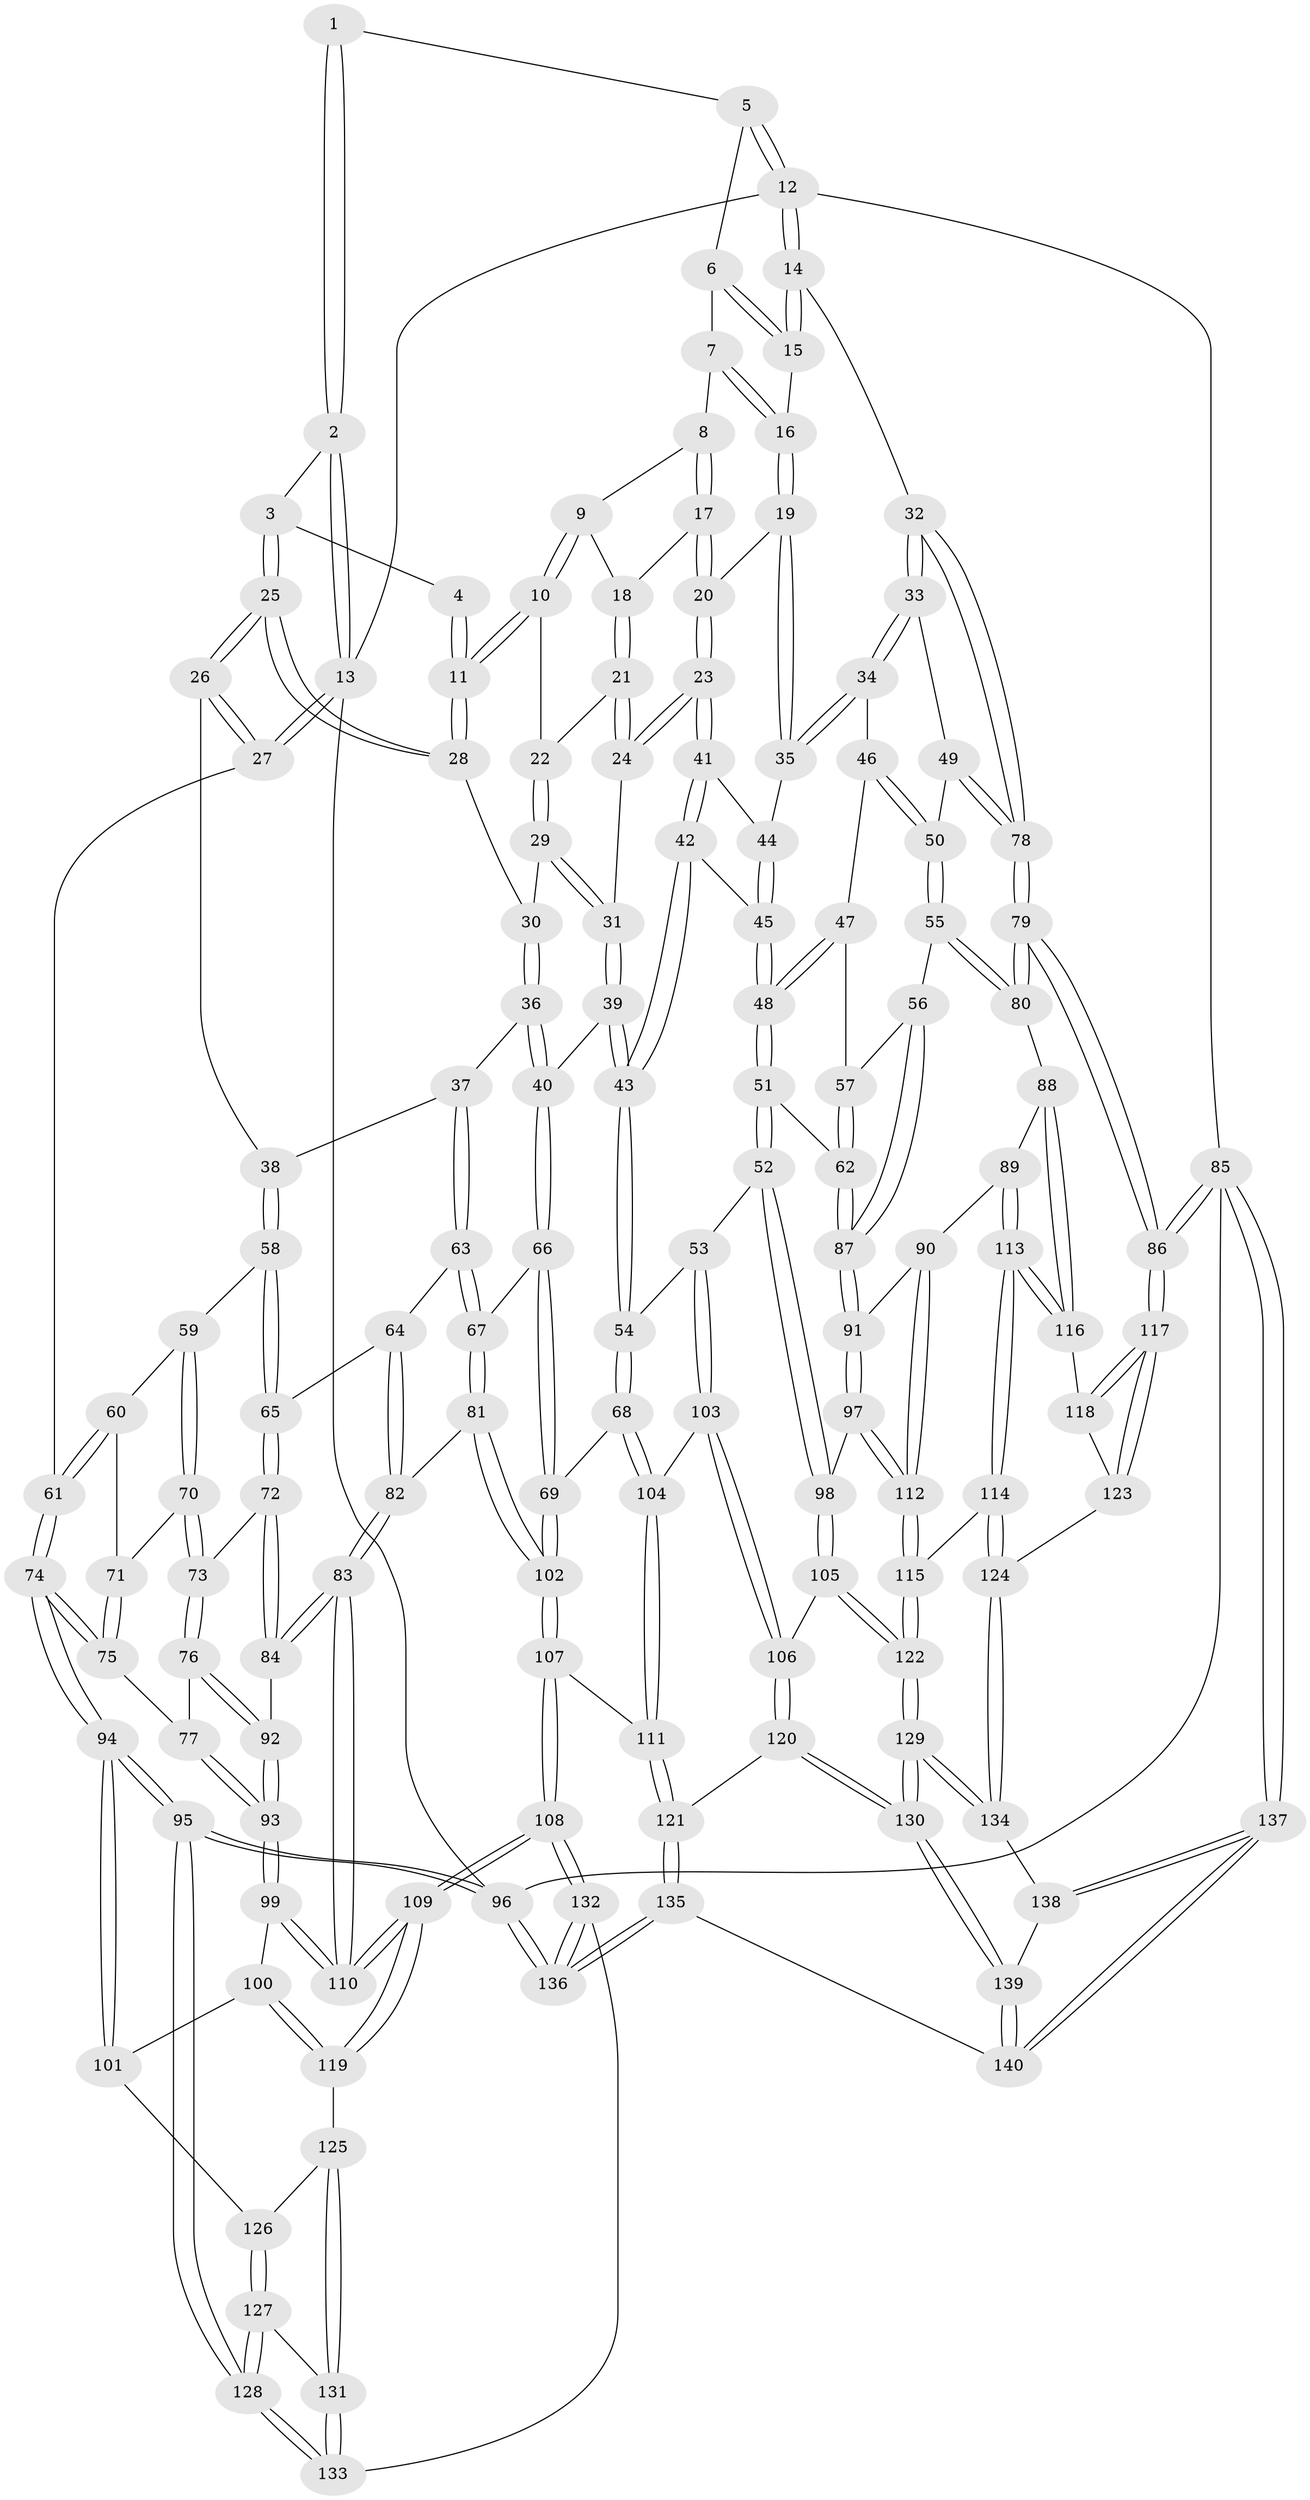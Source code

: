 // Generated by graph-tools (version 1.1) at 2025/27/03/15/25 16:27:56]
// undirected, 140 vertices, 347 edges
graph export_dot {
graph [start="1"]
  node [color=gray90,style=filled];
  1 [pos="+0.3344125102784252+0"];
  2 [pos="+0+0"];
  3 [pos="+0.20529463850612145+0.1132005378291378"];
  4 [pos="+0.333832500360751+0"];
  5 [pos="+0.6533900256688019+0"];
  6 [pos="+0.6380008503699633+0"];
  7 [pos="+0.6260700425388568+0"];
  8 [pos="+0.6091531386384191+0.012471352070853488"];
  9 [pos="+0.4922303864832027+0.08768861865690807"];
  10 [pos="+0.40745024190219215+0.10223925915280531"];
  11 [pos="+0.3742767076159102+0.08919153981476759"];
  12 [pos="+1+0"];
  13 [pos="+0+0"];
  14 [pos="+1+0"];
  15 [pos="+0.7861936339661738+0.12524941017176508"];
  16 [pos="+0.7210813171227353+0.17084316999701826"];
  17 [pos="+0.5996032252106337+0.060410372312414404"];
  18 [pos="+0.50869915601721+0.15304712927798406"];
  19 [pos="+0.7210151323983481+0.17147750940150283"];
  20 [pos="+0.5788249824815553+0.23444150166707192"];
  21 [pos="+0.5075745091591368+0.18857947286105803"];
  22 [pos="+0.420012339242677+0.12059828262342355"];
  23 [pos="+0.5785686860140232+0.23481962705045548"];
  24 [pos="+0.5246312599329332+0.22328018341647177"];
  25 [pos="+0.19883915578338276+0.23208049968951816"];
  26 [pos="+0.18536330919461932+0.2460720270279086"];
  27 [pos="+0+0.02432519967590714"];
  28 [pos="+0.3022906273911044+0.18612406155405298"];
  29 [pos="+0.4417492057854323+0.2324448569728977"];
  30 [pos="+0.39732751001299704+0.24046653549188582"];
  31 [pos="+0.4790426836580376+0.2401672396919913"];
  32 [pos="+1+0.11462656852979998"];
  33 [pos="+1+0.1291465515297082"];
  34 [pos="+0.8231748852506937+0.2866013503970518"];
  35 [pos="+0.7812488191535707+0.26683662988456147"];
  36 [pos="+0.38885118437952326+0.3580590707667198"];
  37 [pos="+0.23873980184063145+0.3282632800037671"];
  38 [pos="+0.19316306954229226+0.2893149942971165"];
  39 [pos="+0.4437582347154204+0.3705473702863297"];
  40 [pos="+0.41643655251156697+0.37862456152682467"];
  41 [pos="+0.5803000141992172+0.2398967804254471"];
  42 [pos="+0.5899961296247018+0.3361342782464706"];
  43 [pos="+0.5431681125138066+0.38430773985536465"];
  44 [pos="+0.7424608473291276+0.27901379131528325"];
  45 [pos="+0.6429691766015374+0.35456451348681983"];
  46 [pos="+0.8195682534801122+0.3007205909821416"];
  47 [pos="+0.7404544066893808+0.3921251844770827"];
  48 [pos="+0.6792870369188545+0.394799887611787"];
  49 [pos="+0.8721281942865005+0.4581043810700701"];
  50 [pos="+0.8545990881908722+0.46303939293562446"];
  51 [pos="+0.660058625225304+0.5119821445038675"];
  52 [pos="+0.633460916666277+0.5267619509710174"];
  53 [pos="+0.5936202710023879+0.5274924820300725"];
  54 [pos="+0.5486756687848973+0.4199775562208315"];
  55 [pos="+0.8509157163878588+0.46786667555050804"];
  56 [pos="+0.8221681774127411+0.4828643183063024"];
  57 [pos="+0.7516154100610769+0.41554694835684"];
  58 [pos="+0.16349236386254912+0.3344017316648245"];
  59 [pos="+0.09085028608777566+0.400614916570184"];
  60 [pos="+0.07401453454688448+0.40419084698209234"];
  61 [pos="+0+0.30222622220179324"];
  62 [pos="+0.6997937044944107+0.5139767115425223"];
  63 [pos="+0.27730013743605214+0.458349685370003"];
  64 [pos="+0.21471323272031864+0.5000494068657344"];
  65 [pos="+0.18346212623254712+0.4962806075462096"];
  66 [pos="+0.38690974165992315+0.5182541307192027"];
  67 [pos="+0.35726589653567253+0.5167203760590808"];
  68 [pos="+0.3998809652580029+0.5302611634607944"];
  69 [pos="+0.3988002607693952+0.5297394554257062"];
  70 [pos="+0.10816732974200087+0.47997746911465156"];
  71 [pos="+0.019482029357615453+0.48006646837926825"];
  72 [pos="+0.1467592796622476+0.5196609052544502"];
  73 [pos="+0.1096389103943084+0.4865060355151423"];
  74 [pos="+0+0.559158969139807"];
  75 [pos="+0+0.5214158883684311"];
  76 [pos="+0.02891365678761577+0.5287449275055384"];
  77 [pos="+0.011319449900323778+0.5274526219732132"];
  78 [pos="+1+0.5465801639779604"];
  79 [pos="+1+0.555682622354361"];
  80 [pos="+0.9421547751846188+0.596936573686398"];
  81 [pos="+0.26907428771691533+0.5810097150778589"];
  82 [pos="+0.2460901368520949+0.58086819842847"];
  83 [pos="+0.17419286692790886+0.6221981808831172"];
  84 [pos="+0.1373461344045462+0.5804930057493732"];
  85 [pos="+1+1"];
  86 [pos="+1+0.7632733957092402"];
  87 [pos="+0.7813459687787254+0.5345147985211948"];
  88 [pos="+0.9421438326437368+0.5969437216968544"];
  89 [pos="+0.8914565366366128+0.6115735933400622"];
  90 [pos="+0.8415219093876265+0.6066787514316301"];
  91 [pos="+0.7829681117005005+0.5411638256410058"];
  92 [pos="+0.12018775180284043+0.581089470549249"];
  93 [pos="+0.062044392869343976+0.6182741732963054"];
  94 [pos="+0+0.670810328587238"];
  95 [pos="+0+1"];
  96 [pos="+0+1"];
  97 [pos="+0.7236378974158171+0.6512078810167885"];
  98 [pos="+0.6851836690982991+0.6376004182067769"];
  99 [pos="+0.043534752940518284+0.644536591183551"];
  100 [pos="+0.03904153410150922+0.6472502296497544"];
  101 [pos="+0+0.6846295864718188"];
  102 [pos="+0.319037305792463+0.7001108517857773"];
  103 [pos="+0.517723270391664+0.592996337360827"];
  104 [pos="+0.4699289878520258+0.5795143439778406"];
  105 [pos="+0.565716289418915+0.7212975468683573"];
  106 [pos="+0.5545792255878197+0.7188963549787761"];
  107 [pos="+0.3178388496805865+0.7724462543662709"];
  108 [pos="+0.2620817336011534+0.7934550939042306"];
  109 [pos="+0.18830152034387443+0.751882591289542"];
  110 [pos="+0.17332676514063305+0.6809557336253392"];
  111 [pos="+0.33764960474453665+0.774447475088263"];
  112 [pos="+0.7716886685338236+0.7241919504741555"];
  113 [pos="+0.870175048735609+0.7093552042837971"];
  114 [pos="+0.8170982717026292+0.7797501320427468"];
  115 [pos="+0.7781066063610028+0.7652985038370312"];
  116 [pos="+0.9272069350279429+0.6884886809344243"];
  117 [pos="+1+0.7651609598234825"];
  118 [pos="+0.9372410789434864+0.7028259879142371"];
  119 [pos="+0.15083919242768373+0.7606715642430802"];
  120 [pos="+0.4561361482994859+0.8102904894005514"];
  121 [pos="+0.4425281124754992+0.8128846988803893"];
  122 [pos="+0.6942001904300659+0.8066602953110353"];
  123 [pos="+0.8956538585897315+0.8007196212050396"];
  124 [pos="+0.857169403602278+0.8123852605864476"];
  125 [pos="+0.1339118940411532+0.7663963320542334"];
  126 [pos="+0+0.7129822628241463"];
  127 [pos="+0.057895146698315816+0.8465257115421031"];
  128 [pos="+0+1"];
  129 [pos="+0.6492830495513191+0.9556409335248996"];
  130 [pos="+0.6365937248098198+0.973505501035063"];
  131 [pos="+0.0613067469777099+0.8440539204530472"];
  132 [pos="+0.24194464532058585+0.8924684402806758"];
  133 [pos="+0.17674705662744977+0.9107989602256444"];
  134 [pos="+0.872075838527204+0.917301105373439"];
  135 [pos="+0.38183026244466717+1"];
  136 [pos="+0.3355434671199446+1"];
  137 [pos="+1+1"];
  138 [pos="+0.8846183126143066+0.9363938247721801"];
  139 [pos="+0.6238448290426591+1"];
  140 [pos="+0.6001758239317124+1"];
  1 -- 2;
  1 -- 2;
  1 -- 5;
  2 -- 3;
  2 -- 13;
  2 -- 13;
  3 -- 4;
  3 -- 25;
  3 -- 25;
  4 -- 11;
  4 -- 11;
  5 -- 6;
  5 -- 12;
  5 -- 12;
  6 -- 7;
  6 -- 15;
  6 -- 15;
  7 -- 8;
  7 -- 16;
  7 -- 16;
  8 -- 9;
  8 -- 17;
  8 -- 17;
  9 -- 10;
  9 -- 10;
  9 -- 18;
  10 -- 11;
  10 -- 11;
  10 -- 22;
  11 -- 28;
  11 -- 28;
  12 -- 13;
  12 -- 14;
  12 -- 14;
  12 -- 85;
  13 -- 27;
  13 -- 27;
  13 -- 96;
  14 -- 15;
  14 -- 15;
  14 -- 32;
  15 -- 16;
  16 -- 19;
  16 -- 19;
  17 -- 18;
  17 -- 20;
  17 -- 20;
  18 -- 21;
  18 -- 21;
  19 -- 20;
  19 -- 35;
  19 -- 35;
  20 -- 23;
  20 -- 23;
  21 -- 22;
  21 -- 24;
  21 -- 24;
  22 -- 29;
  22 -- 29;
  23 -- 24;
  23 -- 24;
  23 -- 41;
  23 -- 41;
  24 -- 31;
  25 -- 26;
  25 -- 26;
  25 -- 28;
  25 -- 28;
  26 -- 27;
  26 -- 27;
  26 -- 38;
  27 -- 61;
  28 -- 30;
  29 -- 30;
  29 -- 31;
  29 -- 31;
  30 -- 36;
  30 -- 36;
  31 -- 39;
  31 -- 39;
  32 -- 33;
  32 -- 33;
  32 -- 78;
  32 -- 78;
  33 -- 34;
  33 -- 34;
  33 -- 49;
  34 -- 35;
  34 -- 35;
  34 -- 46;
  35 -- 44;
  36 -- 37;
  36 -- 40;
  36 -- 40;
  37 -- 38;
  37 -- 63;
  37 -- 63;
  38 -- 58;
  38 -- 58;
  39 -- 40;
  39 -- 43;
  39 -- 43;
  40 -- 66;
  40 -- 66;
  41 -- 42;
  41 -- 42;
  41 -- 44;
  42 -- 43;
  42 -- 43;
  42 -- 45;
  43 -- 54;
  43 -- 54;
  44 -- 45;
  44 -- 45;
  45 -- 48;
  45 -- 48;
  46 -- 47;
  46 -- 50;
  46 -- 50;
  47 -- 48;
  47 -- 48;
  47 -- 57;
  48 -- 51;
  48 -- 51;
  49 -- 50;
  49 -- 78;
  49 -- 78;
  50 -- 55;
  50 -- 55;
  51 -- 52;
  51 -- 52;
  51 -- 62;
  52 -- 53;
  52 -- 98;
  52 -- 98;
  53 -- 54;
  53 -- 103;
  53 -- 103;
  54 -- 68;
  54 -- 68;
  55 -- 56;
  55 -- 80;
  55 -- 80;
  56 -- 57;
  56 -- 87;
  56 -- 87;
  57 -- 62;
  57 -- 62;
  58 -- 59;
  58 -- 65;
  58 -- 65;
  59 -- 60;
  59 -- 70;
  59 -- 70;
  60 -- 61;
  60 -- 61;
  60 -- 71;
  61 -- 74;
  61 -- 74;
  62 -- 87;
  62 -- 87;
  63 -- 64;
  63 -- 67;
  63 -- 67;
  64 -- 65;
  64 -- 82;
  64 -- 82;
  65 -- 72;
  65 -- 72;
  66 -- 67;
  66 -- 69;
  66 -- 69;
  67 -- 81;
  67 -- 81;
  68 -- 69;
  68 -- 104;
  68 -- 104;
  69 -- 102;
  69 -- 102;
  70 -- 71;
  70 -- 73;
  70 -- 73;
  71 -- 75;
  71 -- 75;
  72 -- 73;
  72 -- 84;
  72 -- 84;
  73 -- 76;
  73 -- 76;
  74 -- 75;
  74 -- 75;
  74 -- 94;
  74 -- 94;
  75 -- 77;
  76 -- 77;
  76 -- 92;
  76 -- 92;
  77 -- 93;
  77 -- 93;
  78 -- 79;
  78 -- 79;
  79 -- 80;
  79 -- 80;
  79 -- 86;
  79 -- 86;
  80 -- 88;
  81 -- 82;
  81 -- 102;
  81 -- 102;
  82 -- 83;
  82 -- 83;
  83 -- 84;
  83 -- 84;
  83 -- 110;
  83 -- 110;
  84 -- 92;
  85 -- 86;
  85 -- 86;
  85 -- 137;
  85 -- 137;
  85 -- 96;
  86 -- 117;
  86 -- 117;
  87 -- 91;
  87 -- 91;
  88 -- 89;
  88 -- 116;
  88 -- 116;
  89 -- 90;
  89 -- 113;
  89 -- 113;
  90 -- 91;
  90 -- 112;
  90 -- 112;
  91 -- 97;
  91 -- 97;
  92 -- 93;
  92 -- 93;
  93 -- 99;
  93 -- 99;
  94 -- 95;
  94 -- 95;
  94 -- 101;
  94 -- 101;
  95 -- 96;
  95 -- 96;
  95 -- 128;
  95 -- 128;
  96 -- 136;
  96 -- 136;
  97 -- 98;
  97 -- 112;
  97 -- 112;
  98 -- 105;
  98 -- 105;
  99 -- 100;
  99 -- 110;
  99 -- 110;
  100 -- 101;
  100 -- 119;
  100 -- 119;
  101 -- 126;
  102 -- 107;
  102 -- 107;
  103 -- 104;
  103 -- 106;
  103 -- 106;
  104 -- 111;
  104 -- 111;
  105 -- 106;
  105 -- 122;
  105 -- 122;
  106 -- 120;
  106 -- 120;
  107 -- 108;
  107 -- 108;
  107 -- 111;
  108 -- 109;
  108 -- 109;
  108 -- 132;
  108 -- 132;
  109 -- 110;
  109 -- 110;
  109 -- 119;
  109 -- 119;
  111 -- 121;
  111 -- 121;
  112 -- 115;
  112 -- 115;
  113 -- 114;
  113 -- 114;
  113 -- 116;
  113 -- 116;
  114 -- 115;
  114 -- 124;
  114 -- 124;
  115 -- 122;
  115 -- 122;
  116 -- 118;
  117 -- 118;
  117 -- 118;
  117 -- 123;
  117 -- 123;
  118 -- 123;
  119 -- 125;
  120 -- 121;
  120 -- 130;
  120 -- 130;
  121 -- 135;
  121 -- 135;
  122 -- 129;
  122 -- 129;
  123 -- 124;
  124 -- 134;
  124 -- 134;
  125 -- 126;
  125 -- 131;
  125 -- 131;
  126 -- 127;
  126 -- 127;
  127 -- 128;
  127 -- 128;
  127 -- 131;
  128 -- 133;
  128 -- 133;
  129 -- 130;
  129 -- 130;
  129 -- 134;
  129 -- 134;
  130 -- 139;
  130 -- 139;
  131 -- 133;
  131 -- 133;
  132 -- 133;
  132 -- 136;
  132 -- 136;
  134 -- 138;
  135 -- 136;
  135 -- 136;
  135 -- 140;
  137 -- 138;
  137 -- 138;
  137 -- 140;
  137 -- 140;
  138 -- 139;
  139 -- 140;
  139 -- 140;
}
